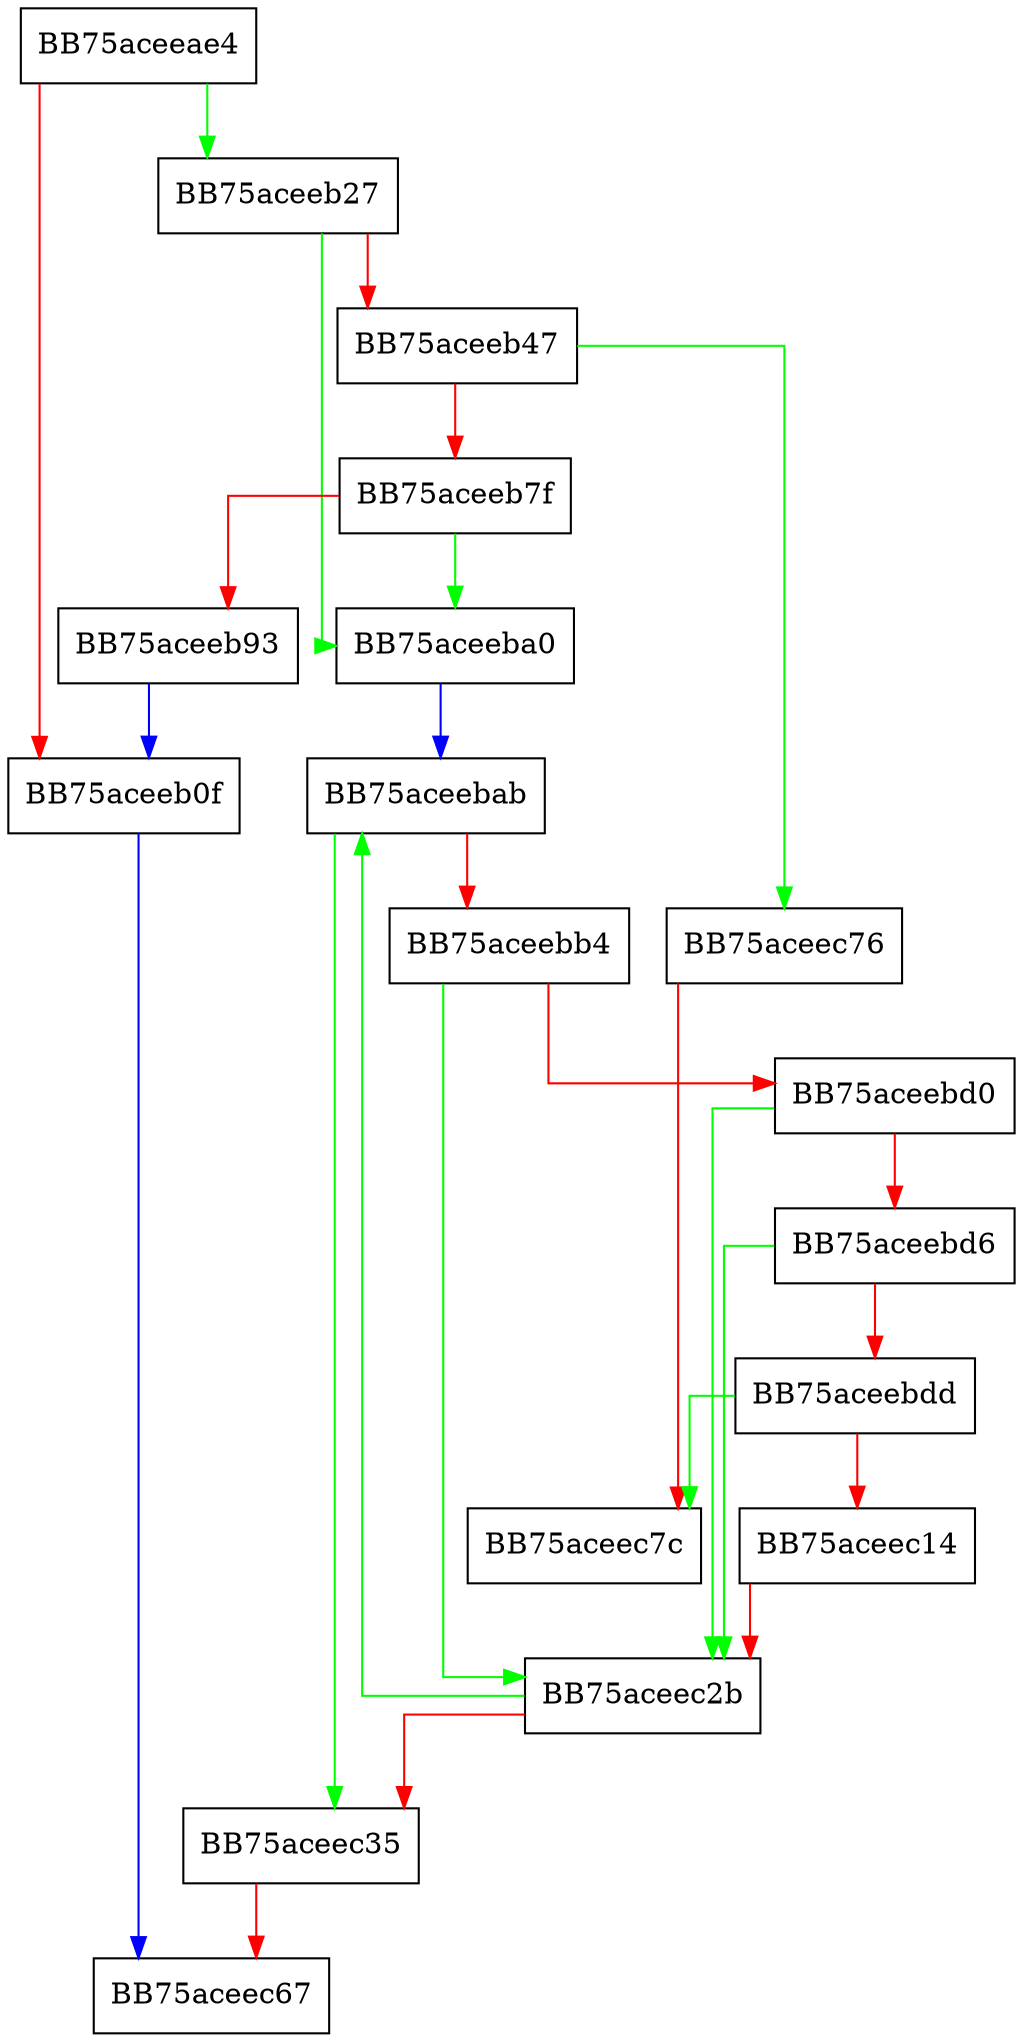 digraph execute {
  node [shape="box"];
  graph [splines=ortho];
  BB75aceeae4 -> BB75aceeb27 [color="green"];
  BB75aceeae4 -> BB75aceeb0f [color="red"];
  BB75aceeb0f -> BB75aceec67 [color="blue"];
  BB75aceeb27 -> BB75aceeba0 [color="green"];
  BB75aceeb27 -> BB75aceeb47 [color="red"];
  BB75aceeb47 -> BB75aceec76 [color="green"];
  BB75aceeb47 -> BB75aceeb7f [color="red"];
  BB75aceeb7f -> BB75aceeba0 [color="green"];
  BB75aceeb7f -> BB75aceeb93 [color="red"];
  BB75aceeb93 -> BB75aceeb0f [color="blue"];
  BB75aceeba0 -> BB75aceebab [color="blue"];
  BB75aceebab -> BB75aceec35 [color="green"];
  BB75aceebab -> BB75aceebb4 [color="red"];
  BB75aceebb4 -> BB75aceec2b [color="green"];
  BB75aceebb4 -> BB75aceebd0 [color="red"];
  BB75aceebd0 -> BB75aceec2b [color="green"];
  BB75aceebd0 -> BB75aceebd6 [color="red"];
  BB75aceebd6 -> BB75aceec2b [color="green"];
  BB75aceebd6 -> BB75aceebdd [color="red"];
  BB75aceebdd -> BB75aceec7c [color="green"];
  BB75aceebdd -> BB75aceec14 [color="red"];
  BB75aceec14 -> BB75aceec2b [color="red"];
  BB75aceec2b -> BB75aceebab [color="green"];
  BB75aceec2b -> BB75aceec35 [color="red"];
  BB75aceec35 -> BB75aceec67 [color="red"];
  BB75aceec76 -> BB75aceec7c [color="red"];
}